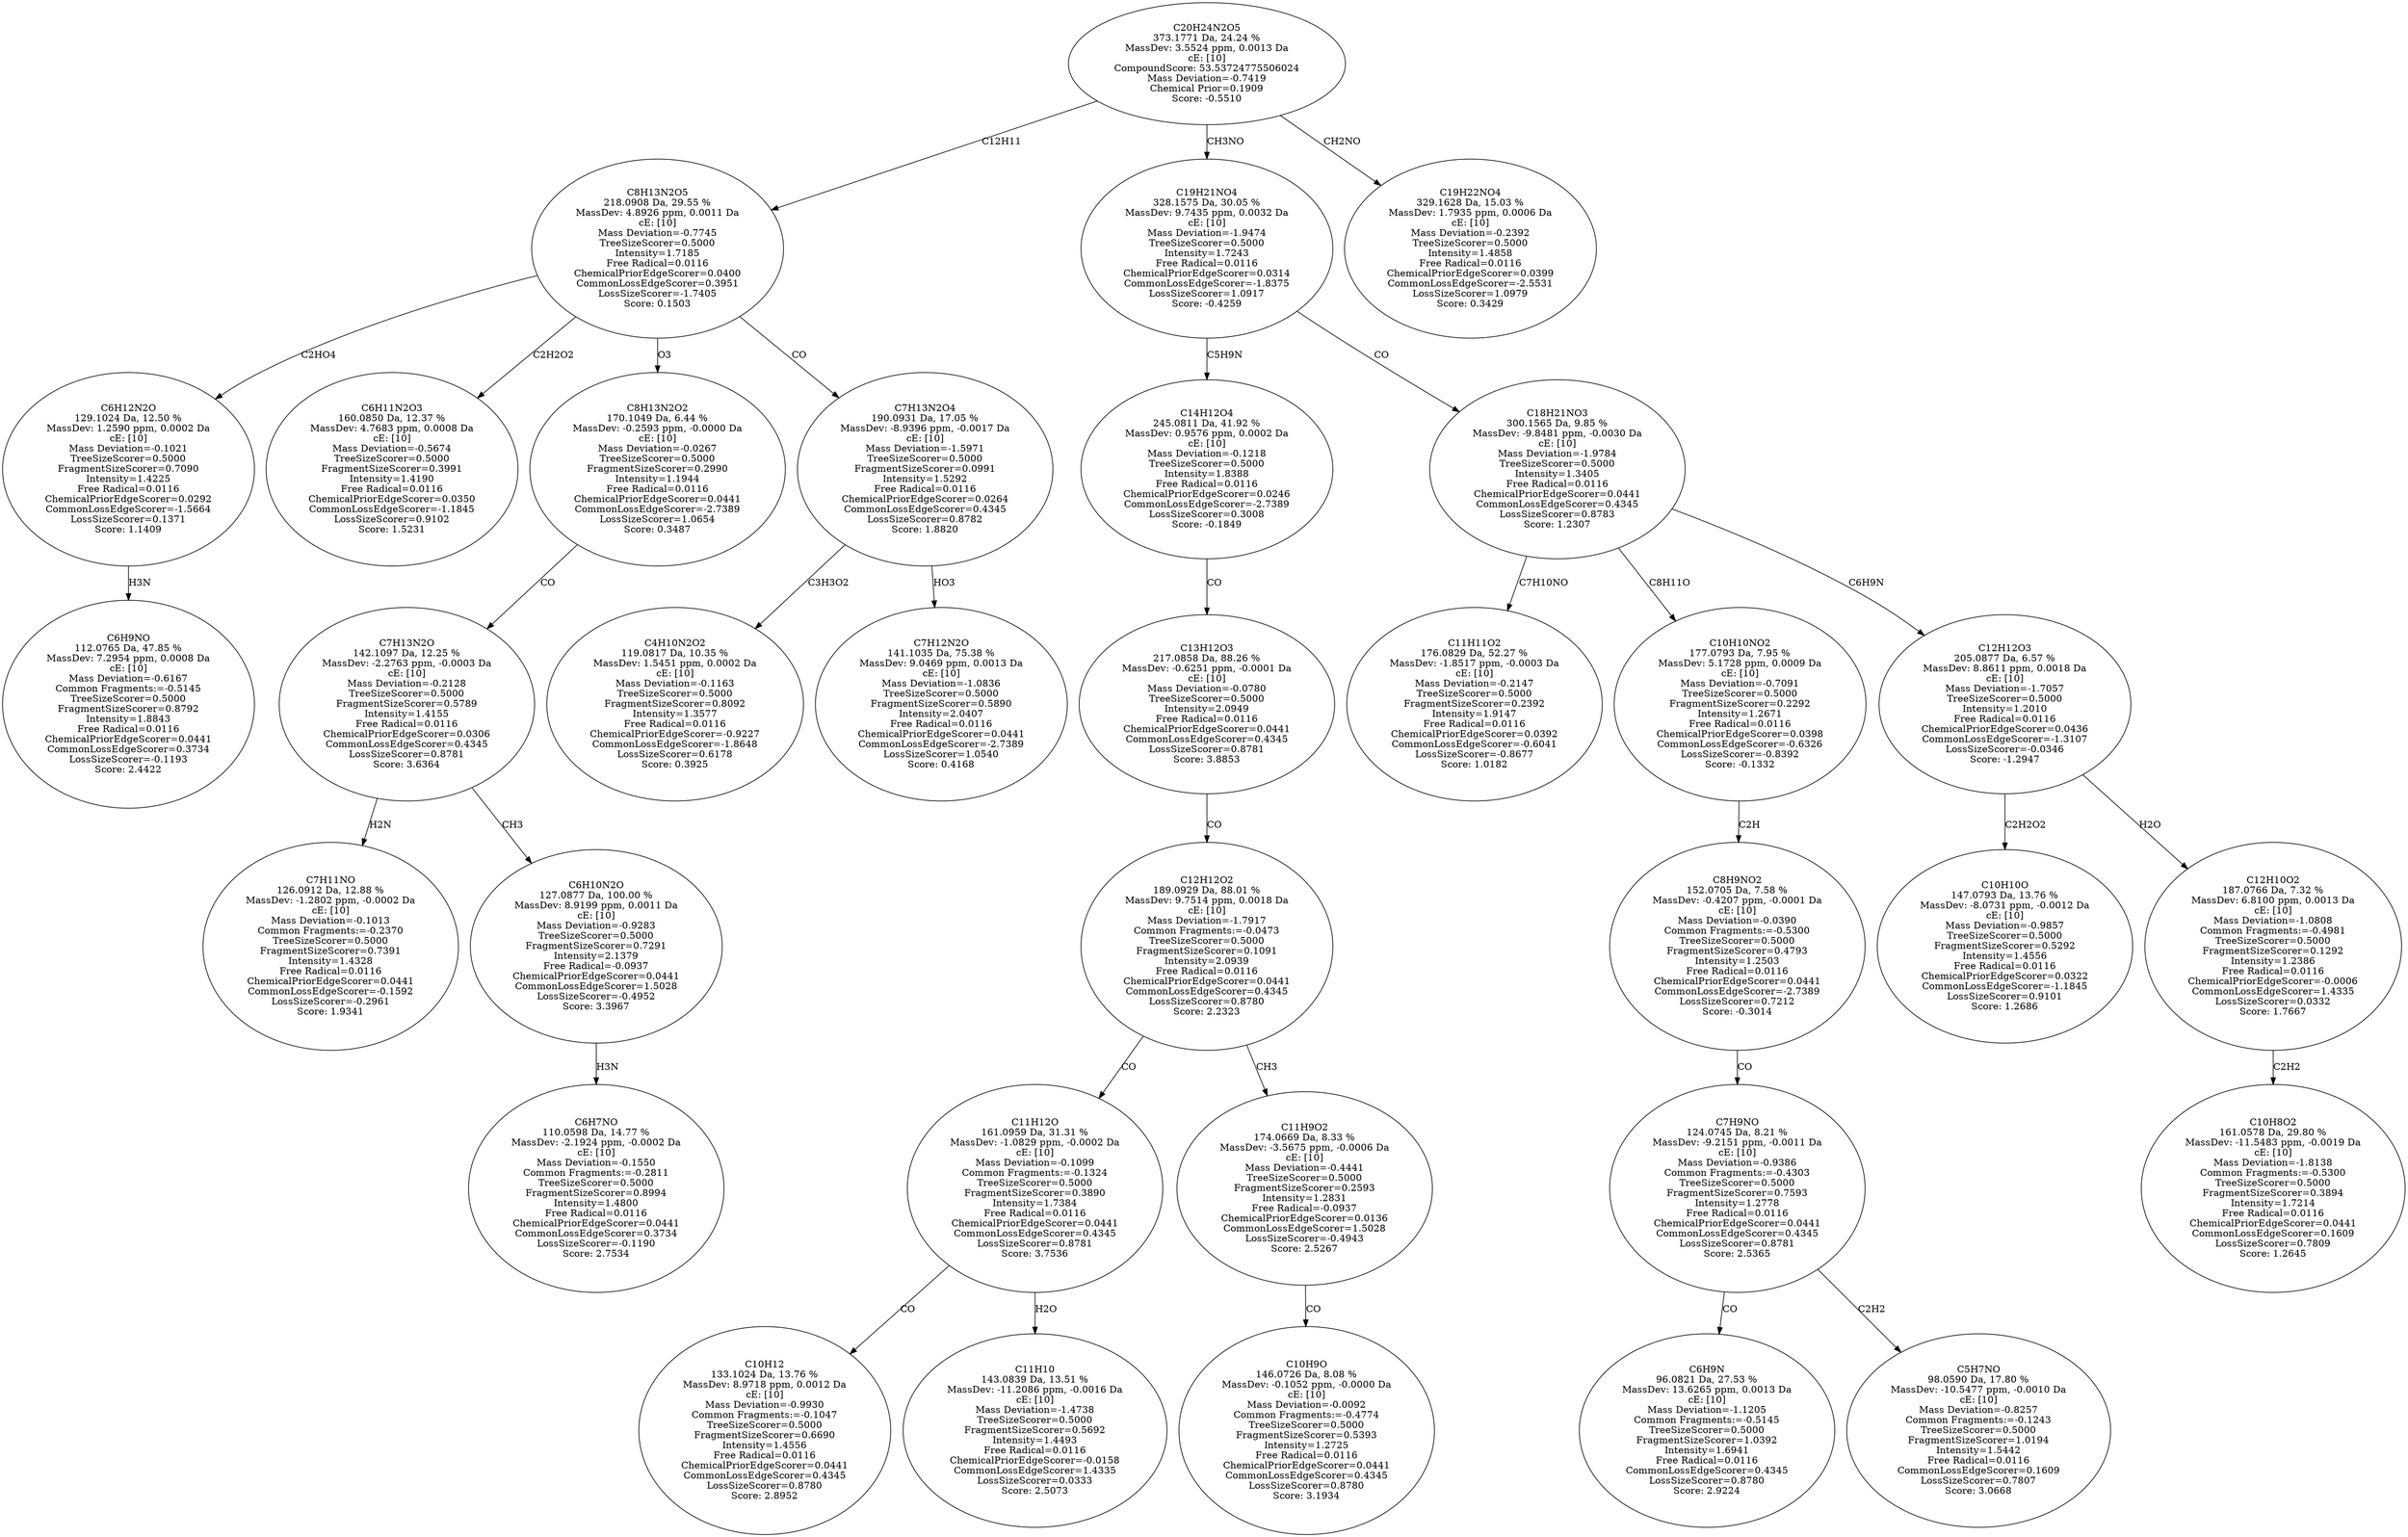 strict digraph {
v1 [label="C6H9NO\n112.0765 Da, 47.85 %\nMassDev: 7.2954 ppm, 0.0008 Da\ncE: [10]\nMass Deviation=-0.6167\nCommon Fragments:=-0.5145\nTreeSizeScorer=0.5000\nFragmentSizeScorer=0.8792\nIntensity=1.8843\nFree Radical=0.0116\nChemicalPriorEdgeScorer=0.0441\nCommonLossEdgeScorer=0.3734\nLossSizeScorer=-0.1193\nScore: 2.4422"];
v2 [label="C6H12N2O\n129.1024 Da, 12.50 %\nMassDev: 1.2590 ppm, 0.0002 Da\ncE: [10]\nMass Deviation=-0.1021\nTreeSizeScorer=0.5000\nFragmentSizeScorer=0.7090\nIntensity=1.4225\nFree Radical=0.0116\nChemicalPriorEdgeScorer=0.0292\nCommonLossEdgeScorer=-1.5664\nLossSizeScorer=0.1371\nScore: 1.1409"];
v3 [label="C6H11N2O3\n160.0850 Da, 12.37 %\nMassDev: 4.7683 ppm, 0.0008 Da\ncE: [10]\nMass Deviation=-0.5674\nTreeSizeScorer=0.5000\nFragmentSizeScorer=0.3991\nIntensity=1.4190\nFree Radical=0.0116\nChemicalPriorEdgeScorer=0.0350\nCommonLossEdgeScorer=-1.1845\nLossSizeScorer=0.9102\nScore: 1.5231"];
v4 [label="C7H11NO\n126.0912 Da, 12.88 %\nMassDev: -1.2802 ppm, -0.0002 Da\ncE: [10]\nMass Deviation=-0.1013\nCommon Fragments:=-0.2370\nTreeSizeScorer=0.5000\nFragmentSizeScorer=0.7391\nIntensity=1.4328\nFree Radical=0.0116\nChemicalPriorEdgeScorer=0.0441\nCommonLossEdgeScorer=-0.1592\nLossSizeScorer=-0.2961\nScore: 1.9341"];
v5 [label="C6H7NO\n110.0598 Da, 14.77 %\nMassDev: -2.1924 ppm, -0.0002 Da\ncE: [10]\nMass Deviation=-0.1550\nCommon Fragments:=-0.2811\nTreeSizeScorer=0.5000\nFragmentSizeScorer=0.8994\nIntensity=1.4800\nFree Radical=0.0116\nChemicalPriorEdgeScorer=0.0441\nCommonLossEdgeScorer=0.3734\nLossSizeScorer=-0.1190\nScore: 2.7534"];
v6 [label="C6H10N2O\n127.0877 Da, 100.00 %\nMassDev: 8.9199 ppm, 0.0011 Da\ncE: [10]\nMass Deviation=-0.9283\nTreeSizeScorer=0.5000\nFragmentSizeScorer=0.7291\nIntensity=2.1379\nFree Radical=-0.0937\nChemicalPriorEdgeScorer=0.0441\nCommonLossEdgeScorer=1.5028\nLossSizeScorer=-0.4952\nScore: 3.3967"];
v7 [label="C7H13N2O\n142.1097 Da, 12.25 %\nMassDev: -2.2763 ppm, -0.0003 Da\ncE: [10]\nMass Deviation=-0.2128\nTreeSizeScorer=0.5000\nFragmentSizeScorer=0.5789\nIntensity=1.4155\nFree Radical=0.0116\nChemicalPriorEdgeScorer=0.0306\nCommonLossEdgeScorer=0.4345\nLossSizeScorer=0.8781\nScore: 3.6364"];
v8 [label="C8H13N2O2\n170.1049 Da, 6.44 %\nMassDev: -0.2593 ppm, -0.0000 Da\ncE: [10]\nMass Deviation=-0.0267\nTreeSizeScorer=0.5000\nFragmentSizeScorer=0.2990\nIntensity=1.1944\nFree Radical=0.0116\nChemicalPriorEdgeScorer=0.0441\nCommonLossEdgeScorer=-2.7389\nLossSizeScorer=1.0654\nScore: 0.3487"];
v9 [label="C4H10N2O2\n119.0817 Da, 10.35 %\nMassDev: 1.5451 ppm, 0.0002 Da\ncE: [10]\nMass Deviation=-0.1163\nTreeSizeScorer=0.5000\nFragmentSizeScorer=0.8092\nIntensity=1.3577\nFree Radical=0.0116\nChemicalPriorEdgeScorer=-0.9227\nCommonLossEdgeScorer=-1.8648\nLossSizeScorer=0.6178\nScore: 0.3925"];
v10 [label="C7H12N2O\n141.1035 Da, 75.38 %\nMassDev: 9.0469 ppm, 0.0013 Da\ncE: [10]\nMass Deviation=-1.0836\nTreeSizeScorer=0.5000\nFragmentSizeScorer=0.5890\nIntensity=2.0407\nFree Radical=0.0116\nChemicalPriorEdgeScorer=0.0441\nCommonLossEdgeScorer=-2.7389\nLossSizeScorer=1.0540\nScore: 0.4168"];
v11 [label="C7H13N2O4\n190.0931 Da, 17.05 %\nMassDev: -8.9396 ppm, -0.0017 Da\ncE: [10]\nMass Deviation=-1.5971\nTreeSizeScorer=0.5000\nFragmentSizeScorer=0.0991\nIntensity=1.5292\nFree Radical=0.0116\nChemicalPriorEdgeScorer=0.0264\nCommonLossEdgeScorer=0.4345\nLossSizeScorer=0.8782\nScore: 1.8820"];
v12 [label="C8H13N2O5\n218.0908 Da, 29.55 %\nMassDev: 4.8926 ppm, 0.0011 Da\ncE: [10]\nMass Deviation=-0.7745\nTreeSizeScorer=0.5000\nIntensity=1.7185\nFree Radical=0.0116\nChemicalPriorEdgeScorer=0.0400\nCommonLossEdgeScorer=0.3951\nLossSizeScorer=-1.7405\nScore: 0.1503"];
v13 [label="C10H12\n133.1024 Da, 13.76 %\nMassDev: 8.9718 ppm, 0.0012 Da\ncE: [10]\nMass Deviation=-0.9930\nCommon Fragments:=-0.1047\nTreeSizeScorer=0.5000\nFragmentSizeScorer=0.6690\nIntensity=1.4556\nFree Radical=0.0116\nChemicalPriorEdgeScorer=0.0441\nCommonLossEdgeScorer=0.4345\nLossSizeScorer=0.8780\nScore: 2.8952"];
v14 [label="C11H10\n143.0839 Da, 13.51 %\nMassDev: -11.2086 ppm, -0.0016 Da\ncE: [10]\nMass Deviation=-1.4738\nTreeSizeScorer=0.5000\nFragmentSizeScorer=0.5692\nIntensity=1.4493\nFree Radical=0.0116\nChemicalPriorEdgeScorer=-0.0158\nCommonLossEdgeScorer=1.4335\nLossSizeScorer=0.0333\nScore: 2.5073"];
v15 [label="C11H12O\n161.0959 Da, 31.31 %\nMassDev: -1.0829 ppm, -0.0002 Da\ncE: [10]\nMass Deviation=-0.1099\nCommon Fragments:=-0.1324\nTreeSizeScorer=0.5000\nFragmentSizeScorer=0.3890\nIntensity=1.7384\nFree Radical=0.0116\nChemicalPriorEdgeScorer=0.0441\nCommonLossEdgeScorer=0.4345\nLossSizeScorer=0.8781\nScore: 3.7536"];
v16 [label="C10H9O\n146.0726 Da, 8.08 %\nMassDev: -0.1052 ppm, -0.0000 Da\ncE: [10]\nMass Deviation=-0.0092\nCommon Fragments:=-0.4774\nTreeSizeScorer=0.5000\nFragmentSizeScorer=0.5393\nIntensity=1.2725\nFree Radical=0.0116\nChemicalPriorEdgeScorer=0.0441\nCommonLossEdgeScorer=0.4345\nLossSizeScorer=0.8780\nScore: 3.1934"];
v17 [label="C11H9O2\n174.0669 Da, 8.33 %\nMassDev: -3.5675 ppm, -0.0006 Da\ncE: [10]\nMass Deviation=-0.4441\nTreeSizeScorer=0.5000\nFragmentSizeScorer=0.2593\nIntensity=1.2831\nFree Radical=-0.0937\nChemicalPriorEdgeScorer=0.0136\nCommonLossEdgeScorer=1.5028\nLossSizeScorer=-0.4943\nScore: 2.5267"];
v18 [label="C12H12O2\n189.0929 Da, 88.01 %\nMassDev: 9.7514 ppm, 0.0018 Da\ncE: [10]\nMass Deviation=-1.7917\nCommon Fragments:=-0.0473\nTreeSizeScorer=0.5000\nFragmentSizeScorer=0.1091\nIntensity=2.0939\nFree Radical=0.0116\nChemicalPriorEdgeScorer=0.0441\nCommonLossEdgeScorer=0.4345\nLossSizeScorer=0.8780\nScore: 2.2323"];
v19 [label="C13H12O3\n217.0858 Da, 88.26 %\nMassDev: -0.6251 ppm, -0.0001 Da\ncE: [10]\nMass Deviation=-0.0780\nTreeSizeScorer=0.5000\nIntensity=2.0949\nFree Radical=0.0116\nChemicalPriorEdgeScorer=0.0441\nCommonLossEdgeScorer=0.4345\nLossSizeScorer=0.8781\nScore: 3.8853"];
v20 [label="C14H12O4\n245.0811 Da, 41.92 %\nMassDev: 0.9576 ppm, 0.0002 Da\ncE: [10]\nMass Deviation=-0.1218\nTreeSizeScorer=0.5000\nIntensity=1.8388\nFree Radical=0.0116\nChemicalPriorEdgeScorer=0.0246\nCommonLossEdgeScorer=-2.7389\nLossSizeScorer=0.3008\nScore: -0.1849"];
v21 [label="C11H11O2\n176.0829 Da, 52.27 %\nMassDev: -1.8517 ppm, -0.0003 Da\ncE: [10]\nMass Deviation=-0.2147\nTreeSizeScorer=0.5000\nFragmentSizeScorer=0.2392\nIntensity=1.9147\nFree Radical=0.0116\nChemicalPriorEdgeScorer=0.0392\nCommonLossEdgeScorer=-0.6041\nLossSizeScorer=-0.8677\nScore: 1.0182"];
v22 [label="C6H9N\n96.0821 Da, 27.53 %\nMassDev: 13.6265 ppm, 0.0013 Da\ncE: [10]\nMass Deviation=-1.1205\nCommon Fragments:=-0.5145\nTreeSizeScorer=0.5000\nFragmentSizeScorer=1.0392\nIntensity=1.6941\nFree Radical=0.0116\nCommonLossEdgeScorer=0.4345\nLossSizeScorer=0.8780\nScore: 2.9224"];
v23 [label="C5H7NO\n98.0590 Da, 17.80 %\nMassDev: -10.5477 ppm, -0.0010 Da\ncE: [10]\nMass Deviation=-0.8257\nCommon Fragments:=-0.1243\nTreeSizeScorer=0.5000\nFragmentSizeScorer=1.0194\nIntensity=1.5442\nFree Radical=0.0116\nCommonLossEdgeScorer=0.1609\nLossSizeScorer=0.7807\nScore: 3.0668"];
v24 [label="C7H9NO\n124.0745 Da, 8.21 %\nMassDev: -9.2151 ppm, -0.0011 Da\ncE: [10]\nMass Deviation=-0.9386\nCommon Fragments:=-0.4303\nTreeSizeScorer=0.5000\nFragmentSizeScorer=0.7593\nIntensity=1.2778\nFree Radical=0.0116\nChemicalPriorEdgeScorer=0.0441\nCommonLossEdgeScorer=0.4345\nLossSizeScorer=0.8781\nScore: 2.5365"];
v25 [label="C8H9NO2\n152.0705 Da, 7.58 %\nMassDev: -0.4207 ppm, -0.0001 Da\ncE: [10]\nMass Deviation=-0.0390\nCommon Fragments:=-0.5300\nTreeSizeScorer=0.5000\nFragmentSizeScorer=0.4793\nIntensity=1.2503\nFree Radical=0.0116\nChemicalPriorEdgeScorer=0.0441\nCommonLossEdgeScorer=-2.7389\nLossSizeScorer=0.7212\nScore: -0.3014"];
v26 [label="C10H10NO2\n177.0793 Da, 7.95 %\nMassDev: 5.1728 ppm, 0.0009 Da\ncE: [10]\nMass Deviation=-0.7091\nTreeSizeScorer=0.5000\nFragmentSizeScorer=0.2292\nIntensity=1.2671\nFree Radical=0.0116\nChemicalPriorEdgeScorer=0.0398\nCommonLossEdgeScorer=-0.6326\nLossSizeScorer=-0.8392\nScore: -0.1332"];
v27 [label="C10H10O\n147.0793 Da, 13.76 %\nMassDev: -8.0731 ppm, -0.0012 Da\ncE: [10]\nMass Deviation=-0.9857\nTreeSizeScorer=0.5000\nFragmentSizeScorer=0.5292\nIntensity=1.4556\nFree Radical=0.0116\nChemicalPriorEdgeScorer=0.0322\nCommonLossEdgeScorer=-1.1845\nLossSizeScorer=0.9101\nScore: 1.2686"];
v28 [label="C10H8O2\n161.0578 Da, 29.80 %\nMassDev: -11.5483 ppm, -0.0019 Da\ncE: [10]\nMass Deviation=-1.8138\nCommon Fragments:=-0.5300\nTreeSizeScorer=0.5000\nFragmentSizeScorer=0.3894\nIntensity=1.7214\nFree Radical=0.0116\nChemicalPriorEdgeScorer=0.0441\nCommonLossEdgeScorer=0.1609\nLossSizeScorer=0.7809\nScore: 1.2645"];
v29 [label="C12H10O2\n187.0766 Da, 7.32 %\nMassDev: 6.8100 ppm, 0.0013 Da\ncE: [10]\nMass Deviation=-1.0808\nCommon Fragments:=-0.4981\nTreeSizeScorer=0.5000\nFragmentSizeScorer=0.1292\nIntensity=1.2386\nFree Radical=0.0116\nChemicalPriorEdgeScorer=-0.0006\nCommonLossEdgeScorer=1.4335\nLossSizeScorer=0.0332\nScore: 1.7667"];
v30 [label="C12H12O3\n205.0877 Da, 6.57 %\nMassDev: 8.8611 ppm, 0.0018 Da\ncE: [10]\nMass Deviation=-1.7057\nTreeSizeScorer=0.5000\nIntensity=1.2010\nFree Radical=0.0116\nChemicalPriorEdgeScorer=0.0436\nCommonLossEdgeScorer=-1.3107\nLossSizeScorer=-0.0346\nScore: -1.2947"];
v31 [label="C18H21NO3\n300.1565 Da, 9.85 %\nMassDev: -9.8481 ppm, -0.0030 Da\ncE: [10]\nMass Deviation=-1.9784\nTreeSizeScorer=0.5000\nIntensity=1.3405\nFree Radical=0.0116\nChemicalPriorEdgeScorer=0.0441\nCommonLossEdgeScorer=0.4345\nLossSizeScorer=0.8783\nScore: 1.2307"];
v32 [label="C19H21NO4\n328.1575 Da, 30.05 %\nMassDev: 9.7435 ppm, 0.0032 Da\ncE: [10]\nMass Deviation=-1.9474\nTreeSizeScorer=0.5000\nIntensity=1.7243\nFree Radical=0.0116\nChemicalPriorEdgeScorer=0.0314\nCommonLossEdgeScorer=-1.8375\nLossSizeScorer=1.0917\nScore: -0.4259"];
v33 [label="C19H22NO4\n329.1628 Da, 15.03 %\nMassDev: 1.7935 ppm, 0.0006 Da\ncE: [10]\nMass Deviation=-0.2392\nTreeSizeScorer=0.5000\nIntensity=1.4858\nFree Radical=0.0116\nChemicalPriorEdgeScorer=0.0399\nCommonLossEdgeScorer=-2.5531\nLossSizeScorer=1.0979\nScore: 0.3429"];
v34 [label="C20H24N2O5\n373.1771 Da, 24.24 %\nMassDev: 3.5524 ppm, 0.0013 Da\ncE: [10]\nCompoundScore: 53.53724775506024\nMass Deviation=-0.7419\nChemical Prior=0.1909\nScore: -0.5510"];
v2 -> v1 [label="H3N"];
v12 -> v2 [label="C2HO4"];
v12 -> v3 [label="C2H2O2"];
v7 -> v4 [label="H2N"];
v6 -> v5 [label="H3N"];
v7 -> v6 [label="CH3"];
v8 -> v7 [label="CO"];
v12 -> v8 [label="O3"];
v11 -> v9 [label="C3H3O2"];
v11 -> v10 [label="HO3"];
v12 -> v11 [label="CO"];
v34 -> v12 [label="C12H11"];
v15 -> v13 [label="CO"];
v15 -> v14 [label="H2O"];
v18 -> v15 [label="CO"];
v17 -> v16 [label="CO"];
v18 -> v17 [label="CH3"];
v19 -> v18 [label="CO"];
v20 -> v19 [label="CO"];
v32 -> v20 [label="C5H9N"];
v31 -> v21 [label="C7H10NO"];
v24 -> v22 [label="CO"];
v24 -> v23 [label="C2H2"];
v25 -> v24 [label="CO"];
v26 -> v25 [label="C2H"];
v31 -> v26 [label="C8H11O"];
v30 -> v27 [label="C2H2O2"];
v29 -> v28 [label="C2H2"];
v30 -> v29 [label="H2O"];
v31 -> v30 [label="C6H9N"];
v32 -> v31 [label="CO"];
v34 -> v32 [label="CH3NO"];
v34 -> v33 [label="CH2NO"];
}